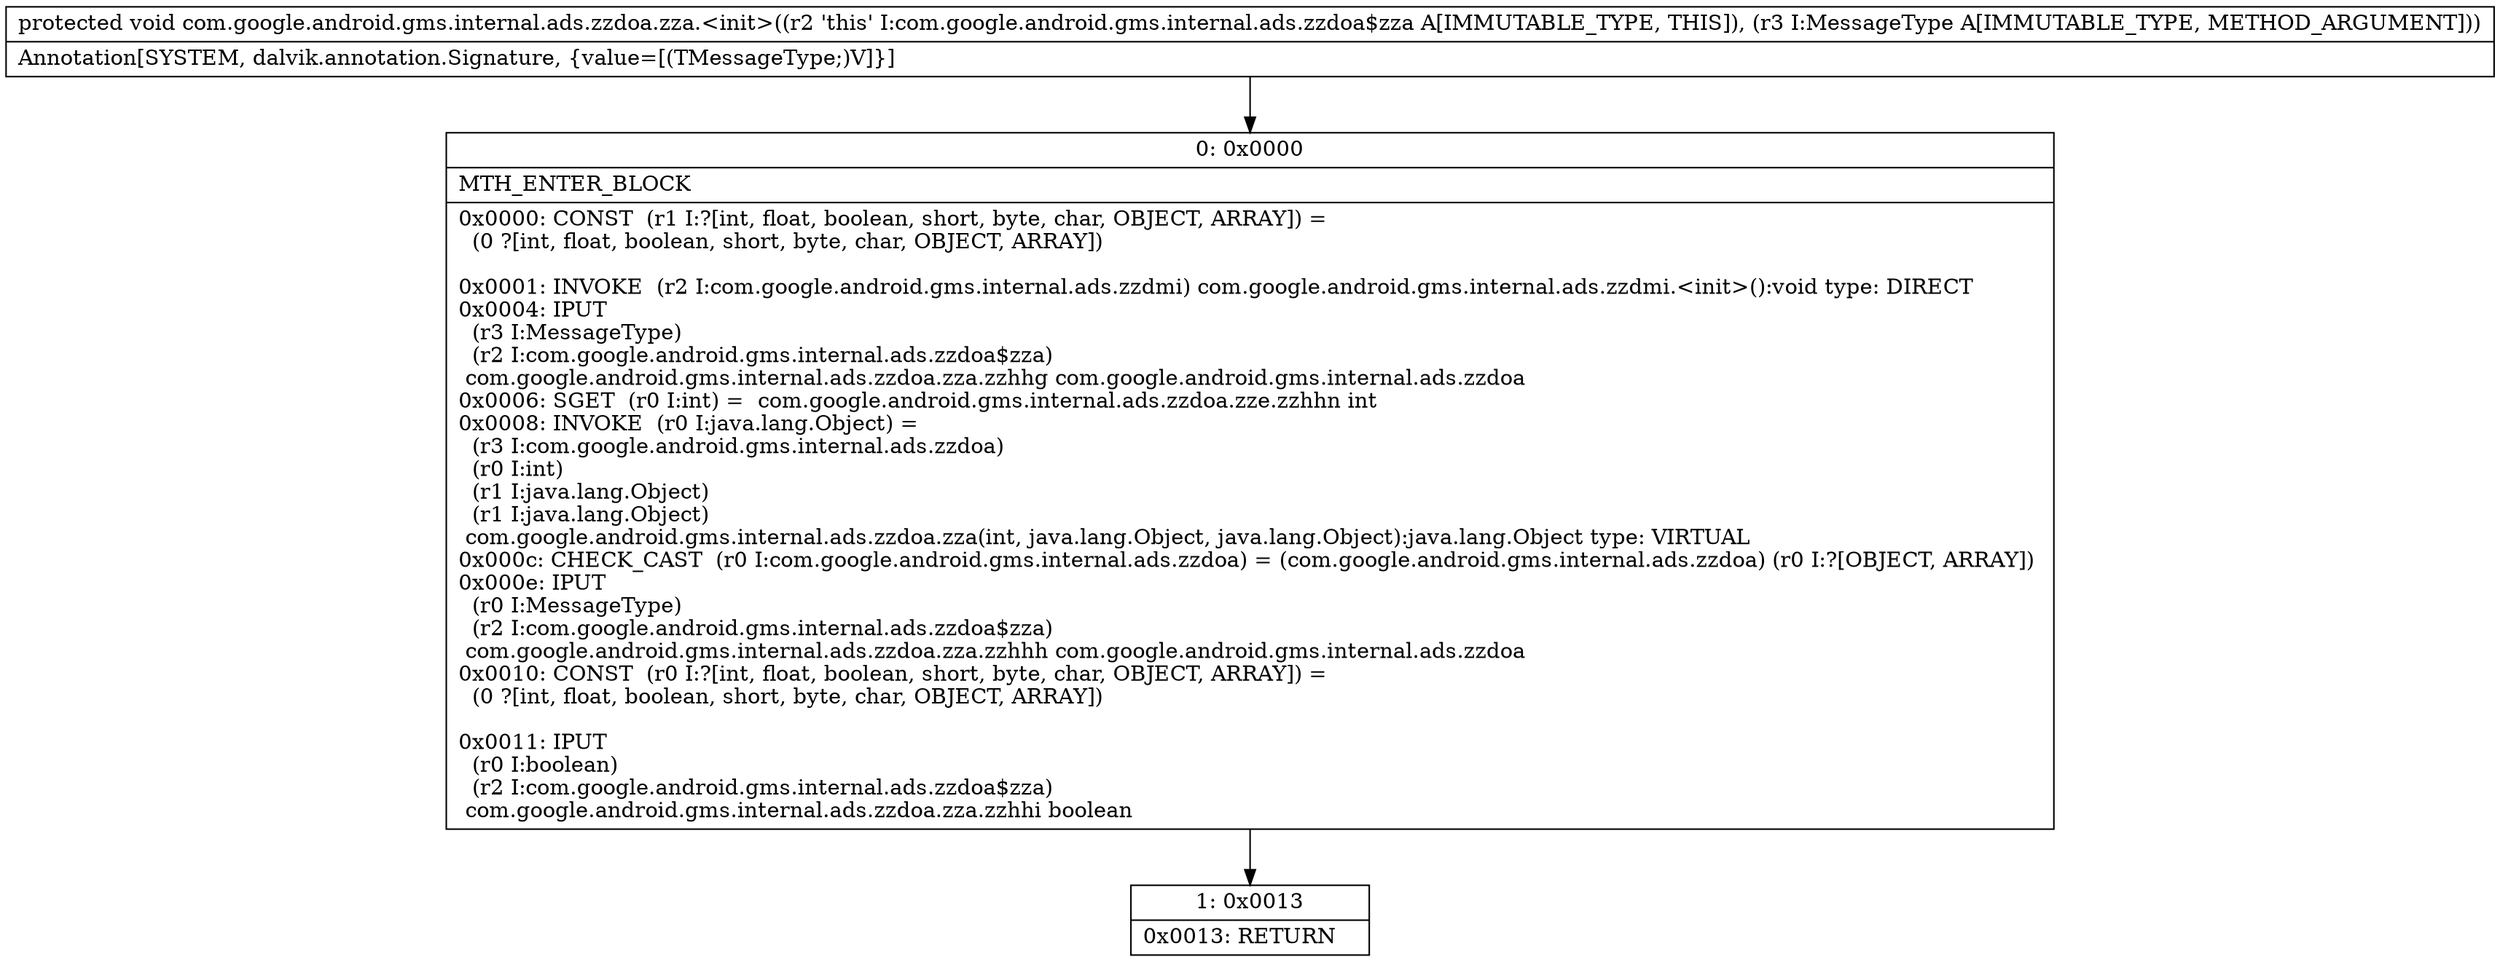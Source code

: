 digraph "CFG forcom.google.android.gms.internal.ads.zzdoa.zza.\<init\>(Lcom\/google\/android\/gms\/internal\/ads\/zzdoa;)V" {
Node_0 [shape=record,label="{0\:\ 0x0000|MTH_ENTER_BLOCK\l|0x0000: CONST  (r1 I:?[int, float, boolean, short, byte, char, OBJECT, ARRAY]) = \l  (0 ?[int, float, boolean, short, byte, char, OBJECT, ARRAY])\l \l0x0001: INVOKE  (r2 I:com.google.android.gms.internal.ads.zzdmi) com.google.android.gms.internal.ads.zzdmi.\<init\>():void type: DIRECT \l0x0004: IPUT  \l  (r3 I:MessageType)\l  (r2 I:com.google.android.gms.internal.ads.zzdoa$zza)\l com.google.android.gms.internal.ads.zzdoa.zza.zzhhg com.google.android.gms.internal.ads.zzdoa \l0x0006: SGET  (r0 I:int) =  com.google.android.gms.internal.ads.zzdoa.zze.zzhhn int \l0x0008: INVOKE  (r0 I:java.lang.Object) = \l  (r3 I:com.google.android.gms.internal.ads.zzdoa)\l  (r0 I:int)\l  (r1 I:java.lang.Object)\l  (r1 I:java.lang.Object)\l com.google.android.gms.internal.ads.zzdoa.zza(int, java.lang.Object, java.lang.Object):java.lang.Object type: VIRTUAL \l0x000c: CHECK_CAST  (r0 I:com.google.android.gms.internal.ads.zzdoa) = (com.google.android.gms.internal.ads.zzdoa) (r0 I:?[OBJECT, ARRAY]) \l0x000e: IPUT  \l  (r0 I:MessageType)\l  (r2 I:com.google.android.gms.internal.ads.zzdoa$zza)\l com.google.android.gms.internal.ads.zzdoa.zza.zzhhh com.google.android.gms.internal.ads.zzdoa \l0x0010: CONST  (r0 I:?[int, float, boolean, short, byte, char, OBJECT, ARRAY]) = \l  (0 ?[int, float, boolean, short, byte, char, OBJECT, ARRAY])\l \l0x0011: IPUT  \l  (r0 I:boolean)\l  (r2 I:com.google.android.gms.internal.ads.zzdoa$zza)\l com.google.android.gms.internal.ads.zzdoa.zza.zzhhi boolean \l}"];
Node_1 [shape=record,label="{1\:\ 0x0013|0x0013: RETURN   \l}"];
MethodNode[shape=record,label="{protected void com.google.android.gms.internal.ads.zzdoa.zza.\<init\>((r2 'this' I:com.google.android.gms.internal.ads.zzdoa$zza A[IMMUTABLE_TYPE, THIS]), (r3 I:MessageType A[IMMUTABLE_TYPE, METHOD_ARGUMENT]))  | Annotation[SYSTEM, dalvik.annotation.Signature, \{value=[(TMessageType;)V]\}]\l}"];
MethodNode -> Node_0;
Node_0 -> Node_1;
}

